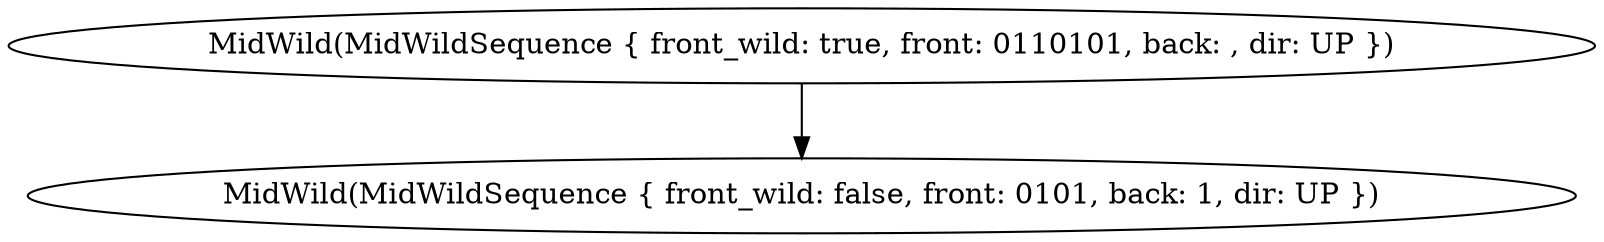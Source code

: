 digraph {
"MidWild(MidWildSequence { front_wild: true, front: 0110101, back: , dir: UP })" -> {"MidWild(MidWildSequence { front_wild: false, front: 0101, back: 1, dir: UP })"}
"MidWild(MidWildSequence { front_wild: false, front: 0101, back: 1, dir: UP })" -> {}
}
